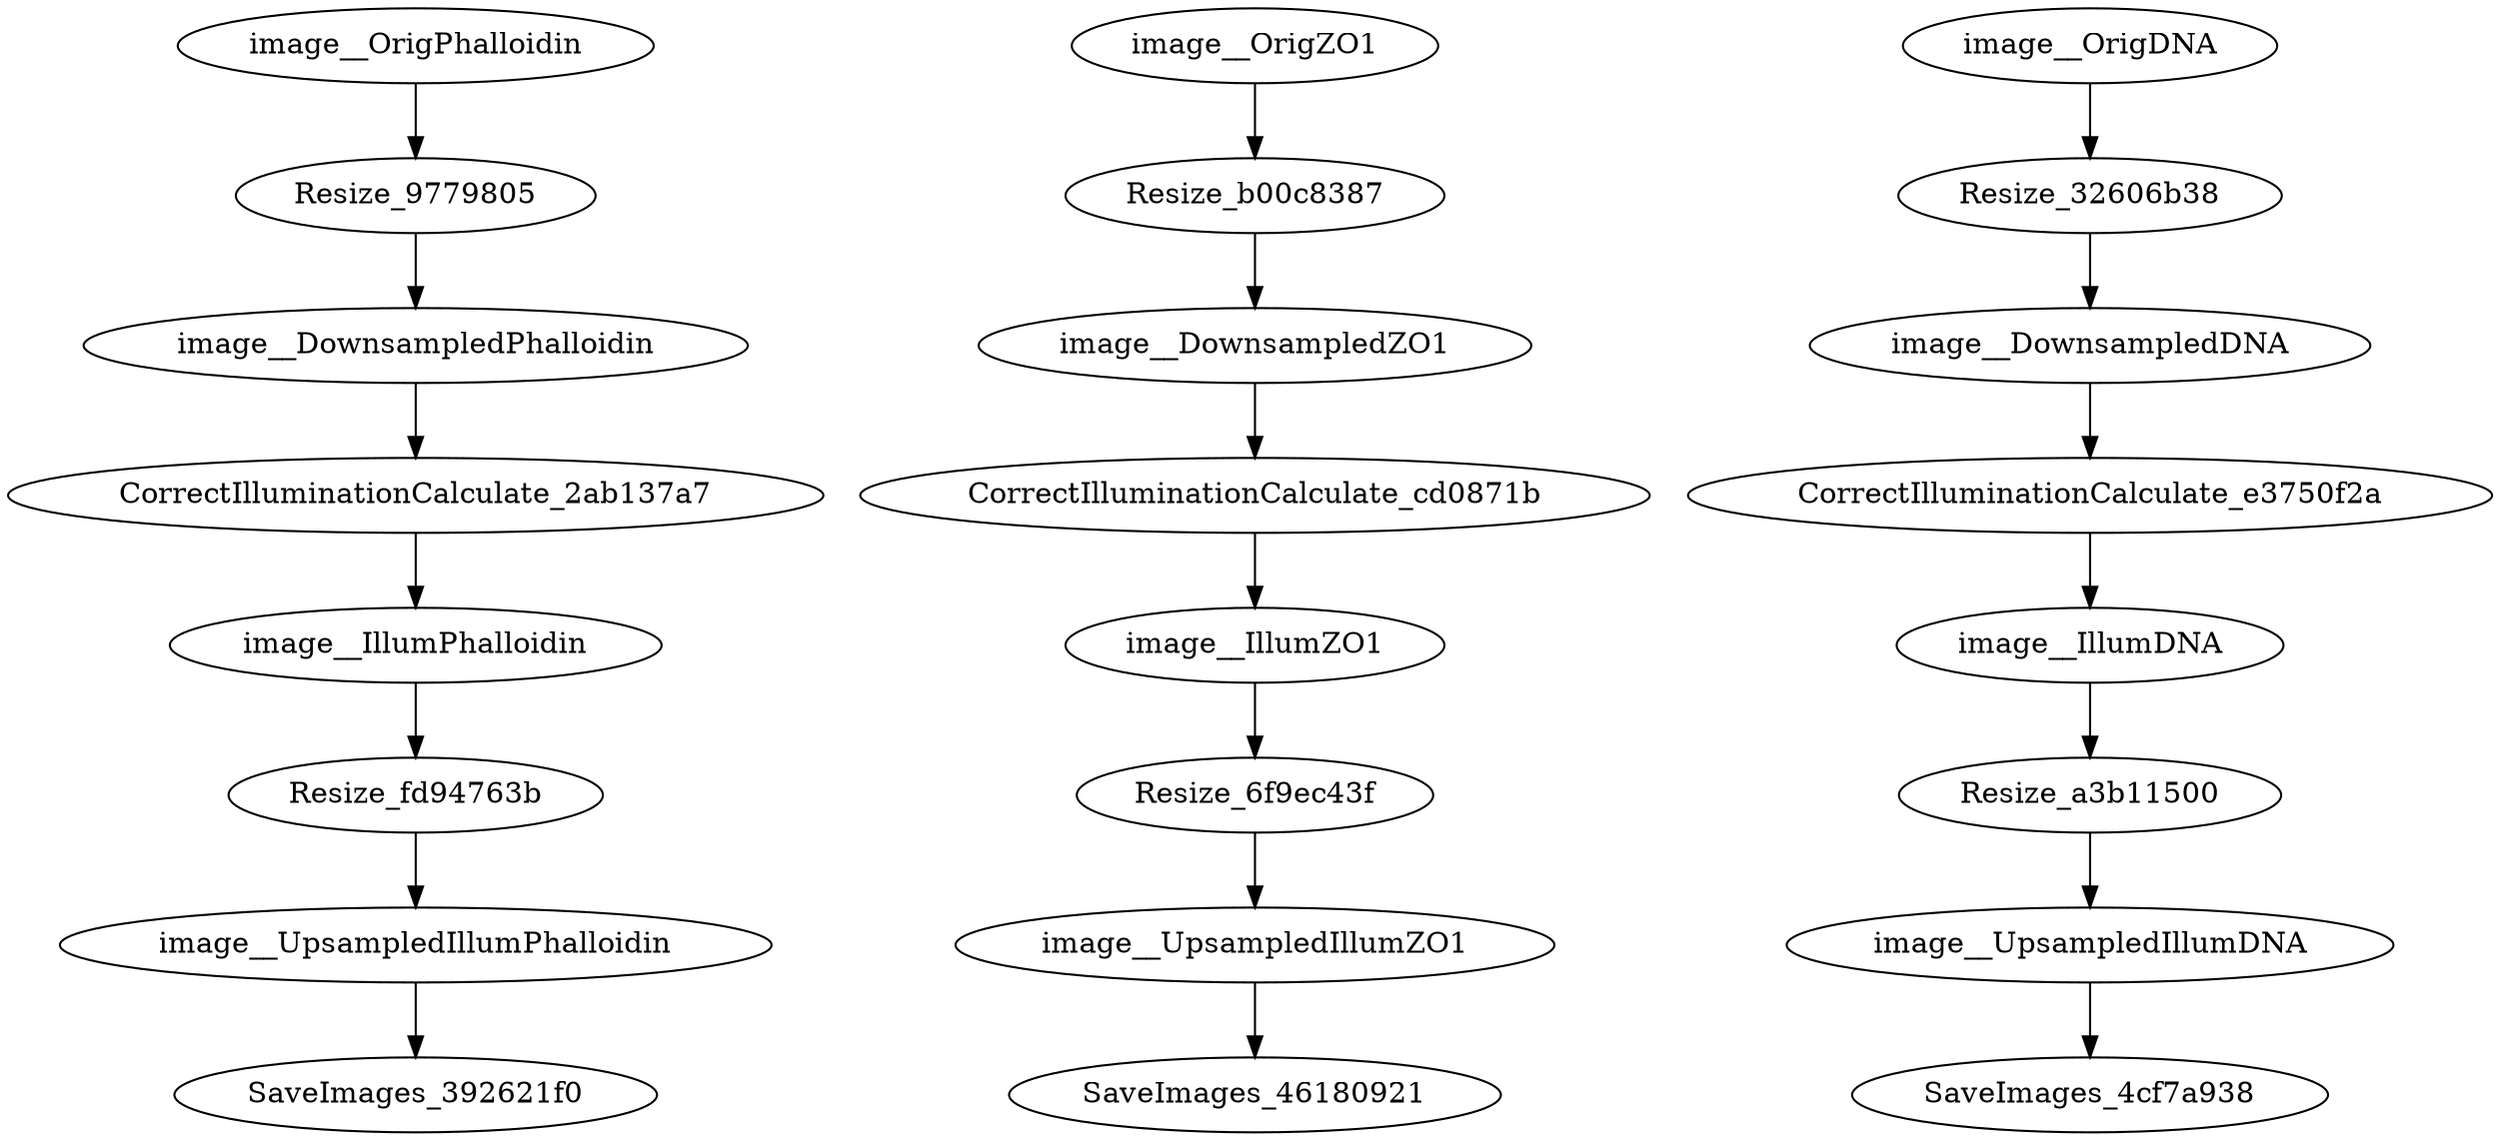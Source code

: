 strict digraph {
CorrectIlluminationCalculate_2ab137a7 [type=module];
CorrectIlluminationCalculate_cd0871b [type=module];
CorrectIlluminationCalculate_e3750f2a [type=module];
Resize_32606b38 [type=module];
Resize_6f9ec43f [type=module];
Resize_9779805 [type=module];
Resize_a3b11500 [type=module];
Resize_b00c8387 [type=module];
Resize_fd94763b [type=module];
SaveImages_392621f0 [type=module];
SaveImages_46180921 [type=module];
SaveImages_4cf7a938 [type=module];
image__DownsampledDNA [type=image];
image__DownsampledPhalloidin [type=image];
image__DownsampledZO1 [type=image];
image__IllumDNA [type=image];
image__IllumPhalloidin [type=image];
image__IllumZO1 [type=image];
image__OrigDNA [type=image];
image__OrigPhalloidin [type=image];
image__OrigZO1 [type=image];
image__UpsampledIllumDNA [type=image];
image__UpsampledIllumPhalloidin [type=image];
image__UpsampledIllumZO1 [type=image];
CorrectIlluminationCalculate_2ab137a7 -> image__IllumPhalloidin;
CorrectIlluminationCalculate_cd0871b -> image__IllumZO1;
CorrectIlluminationCalculate_e3750f2a -> image__IllumDNA;
Resize_32606b38 -> image__DownsampledDNA;
Resize_6f9ec43f -> image__UpsampledIllumZO1;
Resize_9779805 -> image__DownsampledPhalloidin;
Resize_a3b11500 -> image__UpsampledIllumDNA;
Resize_b00c8387 -> image__DownsampledZO1;
Resize_fd94763b -> image__UpsampledIllumPhalloidin;
image__DownsampledDNA -> CorrectIlluminationCalculate_e3750f2a;
image__DownsampledPhalloidin -> CorrectIlluminationCalculate_2ab137a7;
image__DownsampledZO1 -> CorrectIlluminationCalculate_cd0871b;
image__IllumDNA -> Resize_a3b11500;
image__IllumPhalloidin -> Resize_fd94763b;
image__IllumZO1 -> Resize_6f9ec43f;
image__OrigDNA -> Resize_32606b38;
image__OrigPhalloidin -> Resize_9779805;
image__OrigZO1 -> Resize_b00c8387;
image__UpsampledIllumDNA -> SaveImages_4cf7a938;
image__UpsampledIllumPhalloidin -> SaveImages_392621f0;
image__UpsampledIllumZO1 -> SaveImages_46180921;
}
